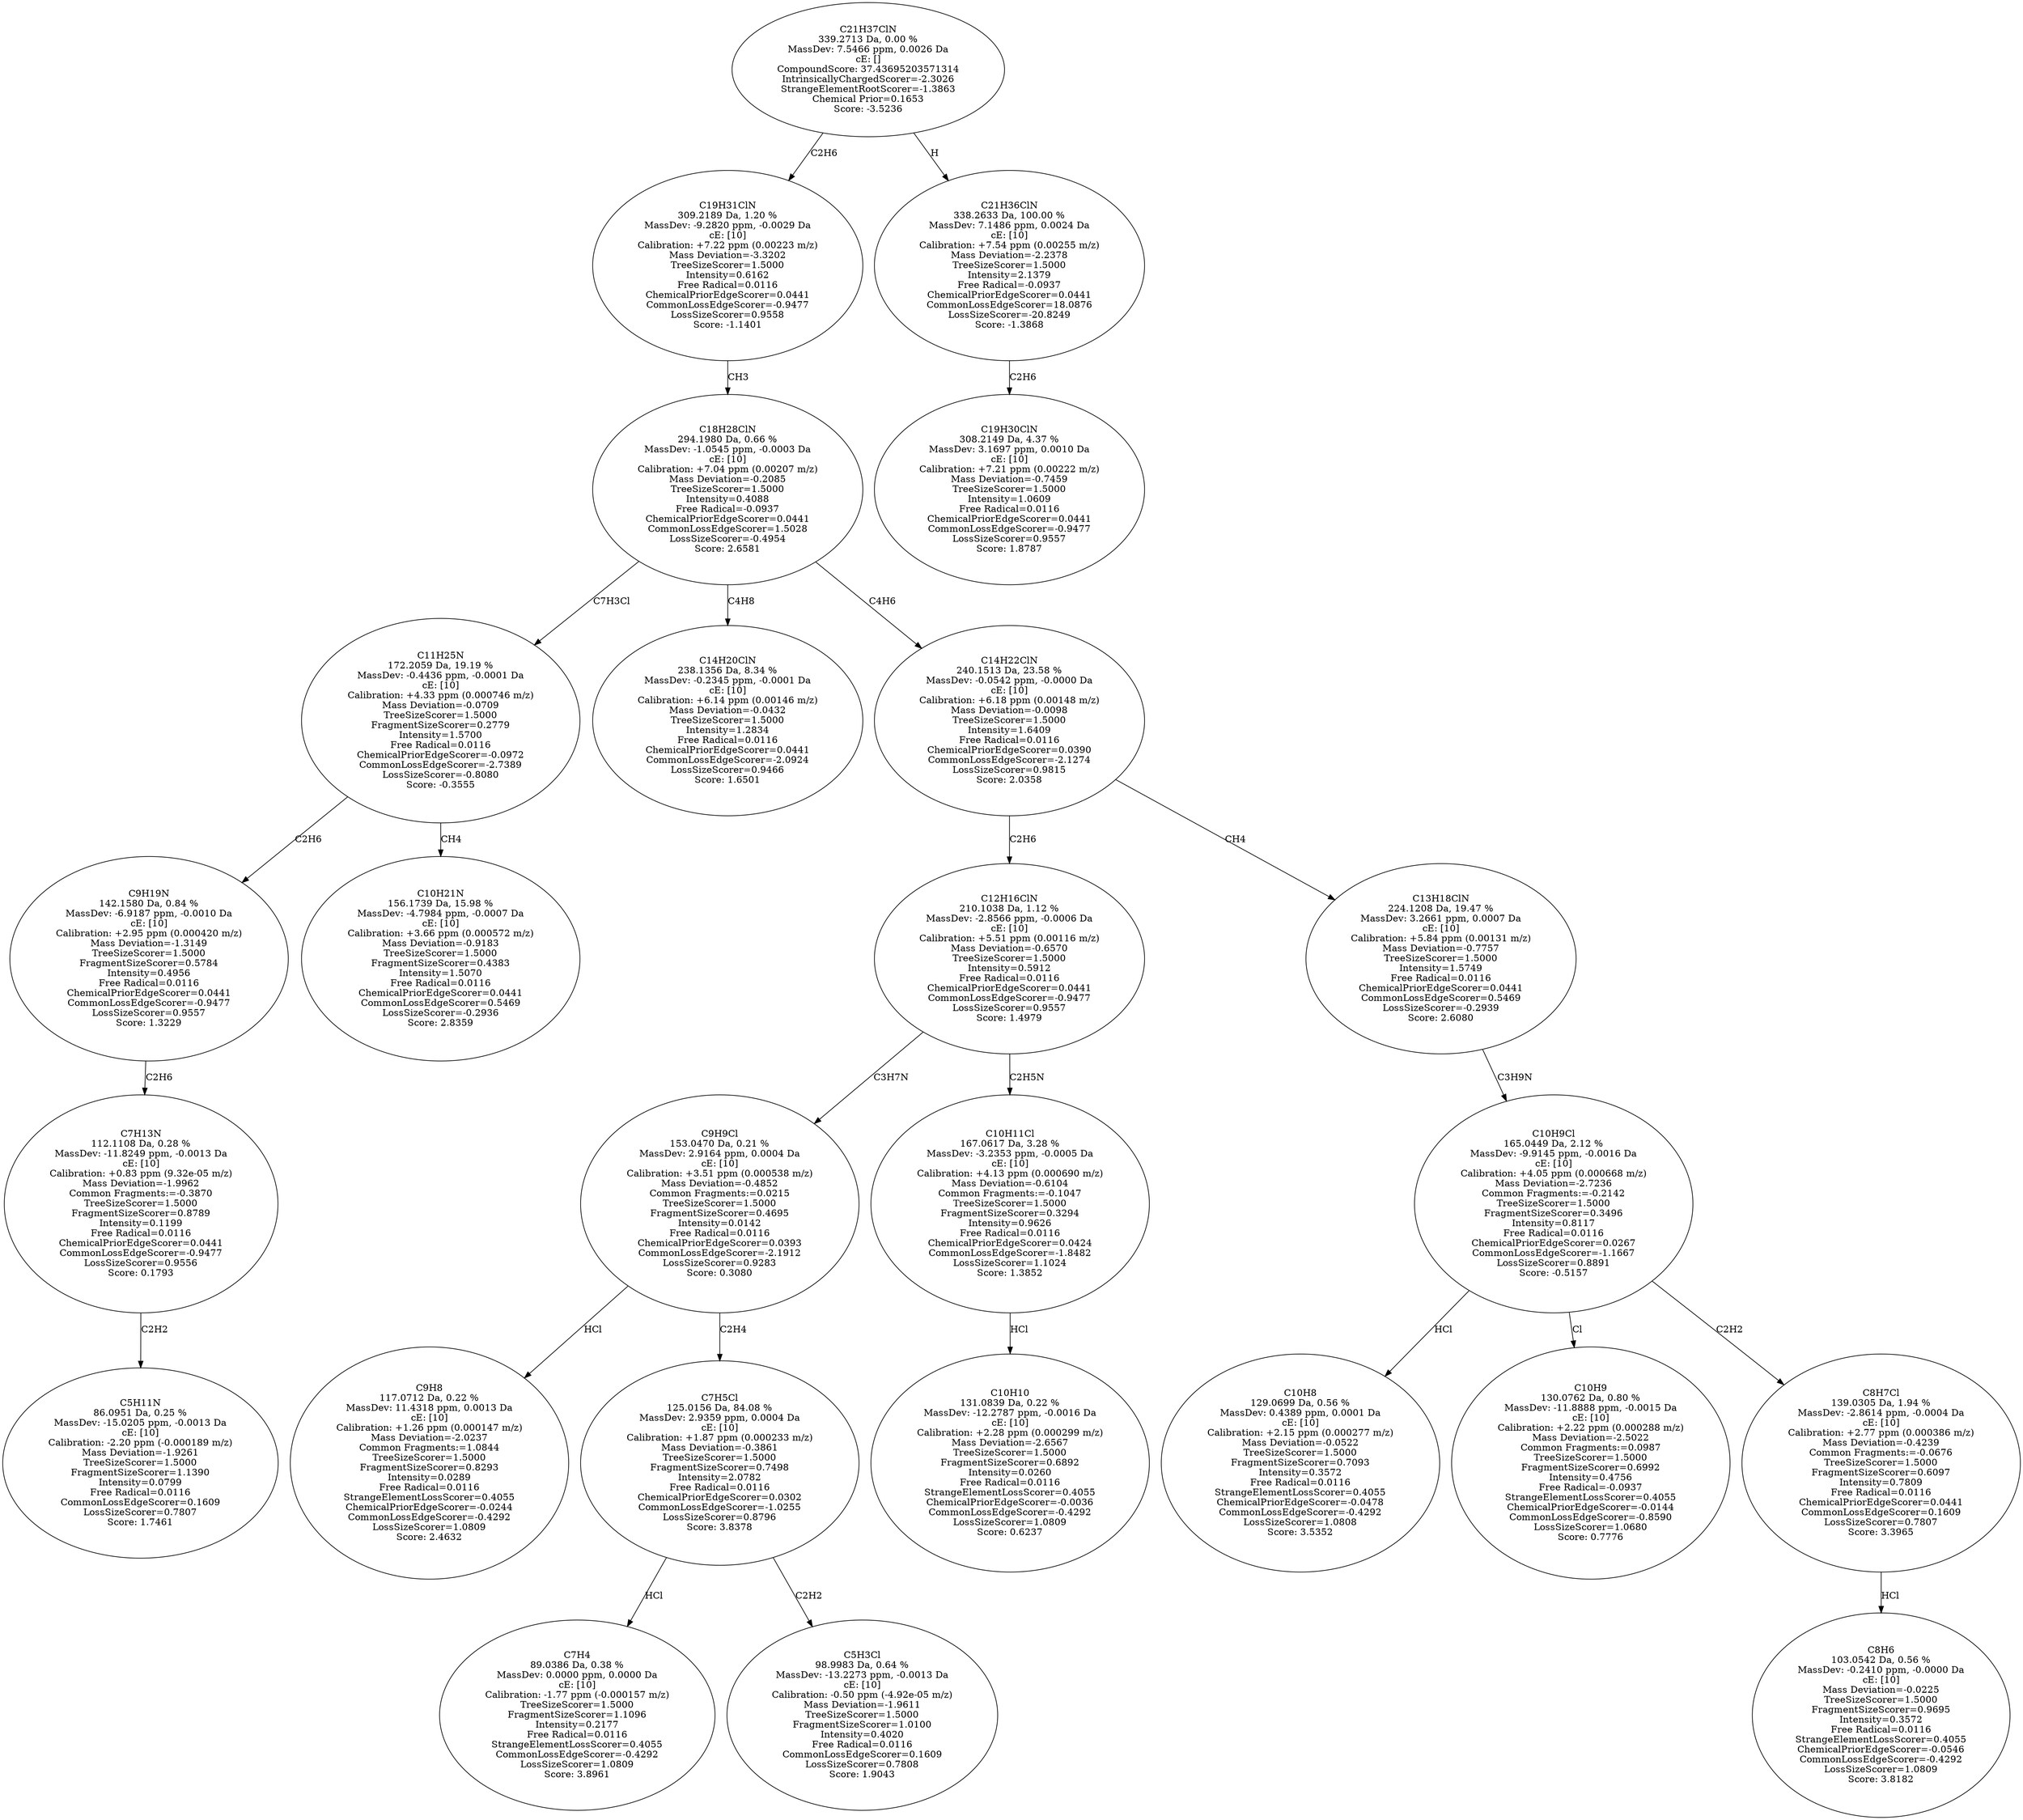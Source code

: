 strict digraph {
v1 [label="C5H11N\n86.0951 Da, 0.25 %\nMassDev: -15.0205 ppm, -0.0013 Da\ncE: [10]\nCalibration: -2.20 ppm (-0.000189 m/z)\nMass Deviation=-1.9261\nTreeSizeScorer=1.5000\nFragmentSizeScorer=1.1390\nIntensity=0.0799\nFree Radical=0.0116\nCommonLossEdgeScorer=0.1609\nLossSizeScorer=0.7807\nScore: 1.7461"];
v2 [label="C7H13N\n112.1108 Da, 0.28 %\nMassDev: -11.8249 ppm, -0.0013 Da\ncE: [10]\nCalibration: +0.83 ppm (9.32e-05 m/z)\nMass Deviation=-1.9962\nCommon Fragments:=-0.3870\nTreeSizeScorer=1.5000\nFragmentSizeScorer=0.8789\nIntensity=0.1199\nFree Radical=0.0116\nChemicalPriorEdgeScorer=0.0441\nCommonLossEdgeScorer=-0.9477\nLossSizeScorer=0.9556\nScore: 0.1793"];
v3 [label="C9H19N\n142.1580 Da, 0.84 %\nMassDev: -6.9187 ppm, -0.0010 Da\ncE: [10]\nCalibration: +2.95 ppm (0.000420 m/z)\nMass Deviation=-1.3149\nTreeSizeScorer=1.5000\nFragmentSizeScorer=0.5784\nIntensity=0.4956\nFree Radical=0.0116\nChemicalPriorEdgeScorer=0.0441\nCommonLossEdgeScorer=-0.9477\nLossSizeScorer=0.9557\nScore: 1.3229"];
v4 [label="C10H21N\n156.1739 Da, 15.98 %\nMassDev: -4.7984 ppm, -0.0007 Da\ncE: [10]\nCalibration: +3.66 ppm (0.000572 m/z)\nMass Deviation=-0.9183\nTreeSizeScorer=1.5000\nFragmentSizeScorer=0.4383\nIntensity=1.5070\nFree Radical=0.0116\nChemicalPriorEdgeScorer=0.0441\nCommonLossEdgeScorer=0.5469\nLossSizeScorer=-0.2936\nScore: 2.8359"];
v5 [label="C11H25N\n172.2059 Da, 19.19 %\nMassDev: -0.4436 ppm, -0.0001 Da\ncE: [10]\nCalibration: +4.33 ppm (0.000746 m/z)\nMass Deviation=-0.0709\nTreeSizeScorer=1.5000\nFragmentSizeScorer=0.2779\nIntensity=1.5700\nFree Radical=0.0116\nChemicalPriorEdgeScorer=-0.0972\nCommonLossEdgeScorer=-2.7389\nLossSizeScorer=-0.8080\nScore: -0.3555"];
v6 [label="C14H20ClN\n238.1356 Da, 8.34 %\nMassDev: -0.2345 ppm, -0.0001 Da\ncE: [10]\nCalibration: +6.14 ppm (0.00146 m/z)\nMass Deviation=-0.0432\nTreeSizeScorer=1.5000\nIntensity=1.2834\nFree Radical=0.0116\nChemicalPriorEdgeScorer=0.0441\nCommonLossEdgeScorer=-2.0924\nLossSizeScorer=0.9466\nScore: 1.6501"];
v7 [label="C9H8\n117.0712 Da, 0.22 %\nMassDev: 11.4318 ppm, 0.0013 Da\ncE: [10]\nCalibration: +1.26 ppm (0.000147 m/z)\nMass Deviation=-2.0237\nCommon Fragments:=1.0844\nTreeSizeScorer=1.5000\nFragmentSizeScorer=0.8293\nIntensity=0.0289\nFree Radical=0.0116\nStrangeElementLossScorer=0.4055\nChemicalPriorEdgeScorer=-0.0244\nCommonLossEdgeScorer=-0.4292\nLossSizeScorer=1.0809\nScore: 2.4632"];
v8 [label="C7H4\n89.0386 Da, 0.38 %\nMassDev: 0.0000 ppm, 0.0000 Da\ncE: [10]\nCalibration: -1.77 ppm (-0.000157 m/z)\nTreeSizeScorer=1.5000\nFragmentSizeScorer=1.1096\nIntensity=0.2177\nFree Radical=0.0116\nStrangeElementLossScorer=0.4055\nCommonLossEdgeScorer=-0.4292\nLossSizeScorer=1.0809\nScore: 3.8961"];
v9 [label="C5H3Cl\n98.9983 Da, 0.64 %\nMassDev: -13.2273 ppm, -0.0013 Da\ncE: [10]\nCalibration: -0.50 ppm (-4.92e-05 m/z)\nMass Deviation=-1.9611\nTreeSizeScorer=1.5000\nFragmentSizeScorer=1.0100\nIntensity=0.4020\nFree Radical=0.0116\nCommonLossEdgeScorer=0.1609\nLossSizeScorer=0.7808\nScore: 1.9043"];
v10 [label="C7H5Cl\n125.0156 Da, 84.08 %\nMassDev: 2.9359 ppm, 0.0004 Da\ncE: [10]\nCalibration: +1.87 ppm (0.000233 m/z)\nMass Deviation=-0.3861\nTreeSizeScorer=1.5000\nFragmentSizeScorer=0.7498\nIntensity=2.0782\nFree Radical=0.0116\nChemicalPriorEdgeScorer=0.0302\nCommonLossEdgeScorer=-1.0255\nLossSizeScorer=0.8796\nScore: 3.8378"];
v11 [label="C9H9Cl\n153.0470 Da, 0.21 %\nMassDev: 2.9164 ppm, 0.0004 Da\ncE: [10]\nCalibration: +3.51 ppm (0.000538 m/z)\nMass Deviation=-0.4852\nCommon Fragments:=0.0215\nTreeSizeScorer=1.5000\nFragmentSizeScorer=0.4695\nIntensity=0.0142\nFree Radical=0.0116\nChemicalPriorEdgeScorer=0.0393\nCommonLossEdgeScorer=-2.1912\nLossSizeScorer=0.9283\nScore: 0.3080"];
v12 [label="C10H10\n131.0839 Da, 0.22 %\nMassDev: -12.2787 ppm, -0.0016 Da\ncE: [10]\nCalibration: +2.28 ppm (0.000299 m/z)\nMass Deviation=-2.6567\nTreeSizeScorer=1.5000\nFragmentSizeScorer=0.6892\nIntensity=0.0260\nFree Radical=0.0116\nStrangeElementLossScorer=0.4055\nChemicalPriorEdgeScorer=-0.0036\nCommonLossEdgeScorer=-0.4292\nLossSizeScorer=1.0809\nScore: 0.6237"];
v13 [label="C10H11Cl\n167.0617 Da, 3.28 %\nMassDev: -3.2353 ppm, -0.0005 Da\ncE: [10]\nCalibration: +4.13 ppm (0.000690 m/z)\nMass Deviation=-0.6104\nCommon Fragments:=-0.1047\nTreeSizeScorer=1.5000\nFragmentSizeScorer=0.3294\nIntensity=0.9626\nFree Radical=0.0116\nChemicalPriorEdgeScorer=0.0424\nCommonLossEdgeScorer=-1.8482\nLossSizeScorer=1.1024\nScore: 1.3852"];
v14 [label="C12H16ClN\n210.1038 Da, 1.12 %\nMassDev: -2.8566 ppm, -0.0006 Da\ncE: [10]\nCalibration: +5.51 ppm (0.00116 m/z)\nMass Deviation=-0.6570\nTreeSizeScorer=1.5000\nIntensity=0.5912\nFree Radical=0.0116\nChemicalPriorEdgeScorer=0.0441\nCommonLossEdgeScorer=-0.9477\nLossSizeScorer=0.9557\nScore: 1.4979"];
v15 [label="C10H8\n129.0699 Da, 0.56 %\nMassDev: 0.4389 ppm, 0.0001 Da\ncE: [10]\nCalibration: +2.15 ppm (0.000277 m/z)\nMass Deviation=-0.0522\nTreeSizeScorer=1.5000\nFragmentSizeScorer=0.7093\nIntensity=0.3572\nFree Radical=0.0116\nStrangeElementLossScorer=0.4055\nChemicalPriorEdgeScorer=-0.0478\nCommonLossEdgeScorer=-0.4292\nLossSizeScorer=1.0808\nScore: 3.5352"];
v16 [label="C10H9\n130.0762 Da, 0.80 %\nMassDev: -11.8888 ppm, -0.0015 Da\ncE: [10]\nCalibration: +2.22 ppm (0.000288 m/z)\nMass Deviation=-2.5022\nCommon Fragments:=0.0987\nTreeSizeScorer=1.5000\nFragmentSizeScorer=0.6992\nIntensity=0.4756\nFree Radical=-0.0937\nStrangeElementLossScorer=0.4055\nChemicalPriorEdgeScorer=-0.0144\nCommonLossEdgeScorer=-0.8590\nLossSizeScorer=1.0680\nScore: 0.7776"];
v17 [label="C8H6\n103.0542 Da, 0.56 %\nMassDev: -0.2410 ppm, -0.0000 Da\ncE: [10]\nMass Deviation=-0.0225\nTreeSizeScorer=1.5000\nFragmentSizeScorer=0.9695\nIntensity=0.3572\nFree Radical=0.0116\nStrangeElementLossScorer=0.4055\nChemicalPriorEdgeScorer=-0.0546\nCommonLossEdgeScorer=-0.4292\nLossSizeScorer=1.0809\nScore: 3.8182"];
v18 [label="C8H7Cl\n139.0305 Da, 1.94 %\nMassDev: -2.8614 ppm, -0.0004 Da\ncE: [10]\nCalibration: +2.77 ppm (0.000386 m/z)\nMass Deviation=-0.4239\nCommon Fragments:=-0.0676\nTreeSizeScorer=1.5000\nFragmentSizeScorer=0.6097\nIntensity=0.7809\nFree Radical=0.0116\nChemicalPriorEdgeScorer=0.0441\nCommonLossEdgeScorer=0.1609\nLossSizeScorer=0.7807\nScore: 3.3965"];
v19 [label="C10H9Cl\n165.0449 Da, 2.12 %\nMassDev: -9.9145 ppm, -0.0016 Da\ncE: [10]\nCalibration: +4.05 ppm (0.000668 m/z)\nMass Deviation=-2.7236\nCommon Fragments:=-0.2142\nTreeSizeScorer=1.5000\nFragmentSizeScorer=0.3496\nIntensity=0.8117\nFree Radical=0.0116\nChemicalPriorEdgeScorer=0.0267\nCommonLossEdgeScorer=-1.1667\nLossSizeScorer=0.8891\nScore: -0.5157"];
v20 [label="C13H18ClN\n224.1208 Da, 19.47 %\nMassDev: 3.2661 ppm, 0.0007 Da\ncE: [10]\nCalibration: +5.84 ppm (0.00131 m/z)\nMass Deviation=-0.7757\nTreeSizeScorer=1.5000\nIntensity=1.5749\nFree Radical=0.0116\nChemicalPriorEdgeScorer=0.0441\nCommonLossEdgeScorer=0.5469\nLossSizeScorer=-0.2939\nScore: 2.6080"];
v21 [label="C14H22ClN\n240.1513 Da, 23.58 %\nMassDev: -0.0542 ppm, -0.0000 Da\ncE: [10]\nCalibration: +6.18 ppm (0.00148 m/z)\nMass Deviation=-0.0098\nTreeSizeScorer=1.5000\nIntensity=1.6409\nFree Radical=0.0116\nChemicalPriorEdgeScorer=0.0390\nCommonLossEdgeScorer=-2.1274\nLossSizeScorer=0.9815\nScore: 2.0358"];
v22 [label="C18H28ClN\n294.1980 Da, 0.66 %\nMassDev: -1.0545 ppm, -0.0003 Da\ncE: [10]\nCalibration: +7.04 ppm (0.00207 m/z)\nMass Deviation=-0.2085\nTreeSizeScorer=1.5000\nIntensity=0.4088\nFree Radical=-0.0937\nChemicalPriorEdgeScorer=0.0441\nCommonLossEdgeScorer=1.5028\nLossSizeScorer=-0.4954\nScore: 2.6581"];
v23 [label="C19H31ClN\n309.2189 Da, 1.20 %\nMassDev: -9.2820 ppm, -0.0029 Da\ncE: [10]\nCalibration: +7.22 ppm (0.00223 m/z)\nMass Deviation=-3.3202\nTreeSizeScorer=1.5000\nIntensity=0.6162\nFree Radical=0.0116\nChemicalPriorEdgeScorer=0.0441\nCommonLossEdgeScorer=-0.9477\nLossSizeScorer=0.9558\nScore: -1.1401"];
v24 [label="C19H30ClN\n308.2149 Da, 4.37 %\nMassDev: 3.1697 ppm, 0.0010 Da\ncE: [10]\nCalibration: +7.21 ppm (0.00222 m/z)\nMass Deviation=-0.7459\nTreeSizeScorer=1.5000\nIntensity=1.0609\nFree Radical=0.0116\nChemicalPriorEdgeScorer=0.0441\nCommonLossEdgeScorer=-0.9477\nLossSizeScorer=0.9557\nScore: 1.8787"];
v25 [label="C21H36ClN\n338.2633 Da, 100.00 %\nMassDev: 7.1486 ppm, 0.0024 Da\ncE: [10]\nCalibration: +7.54 ppm (0.00255 m/z)\nMass Deviation=-2.2378\nTreeSizeScorer=1.5000\nIntensity=2.1379\nFree Radical=-0.0937\nChemicalPriorEdgeScorer=0.0441\nCommonLossEdgeScorer=18.0876\nLossSizeScorer=-20.8249\nScore: -1.3868"];
v26 [label="C21H37ClN\n339.2713 Da, 0.00 %\nMassDev: 7.5466 ppm, 0.0026 Da\ncE: []\nCompoundScore: 37.43695203571314\nIntrinsicallyChargedScorer=-2.3026\nStrangeElementRootScorer=-1.3863\nChemical Prior=0.1653\nScore: -3.5236"];
v2 -> v1 [label="C2H2"];
v3 -> v2 [label="C2H6"];
v5 -> v3 [label="C2H6"];
v5 -> v4 [label="CH4"];
v22 -> v5 [label="C7H3Cl"];
v22 -> v6 [label="C4H8"];
v11 -> v7 [label="HCl"];
v10 -> v8 [label="HCl"];
v10 -> v9 [label="C2H2"];
v11 -> v10 [label="C2H4"];
v14 -> v11 [label="C3H7N"];
v13 -> v12 [label="HCl"];
v14 -> v13 [label="C2H5N"];
v21 -> v14 [label="C2H6"];
v19 -> v15 [label="HCl"];
v19 -> v16 [label="Cl"];
v18 -> v17 [label="HCl"];
v19 -> v18 [label="C2H2"];
v20 -> v19 [label="C3H9N"];
v21 -> v20 [label="CH4"];
v22 -> v21 [label="C4H6"];
v23 -> v22 [label="CH3"];
v26 -> v23 [label="C2H6"];
v25 -> v24 [label="C2H6"];
v26 -> v25 [label="H"];
}
